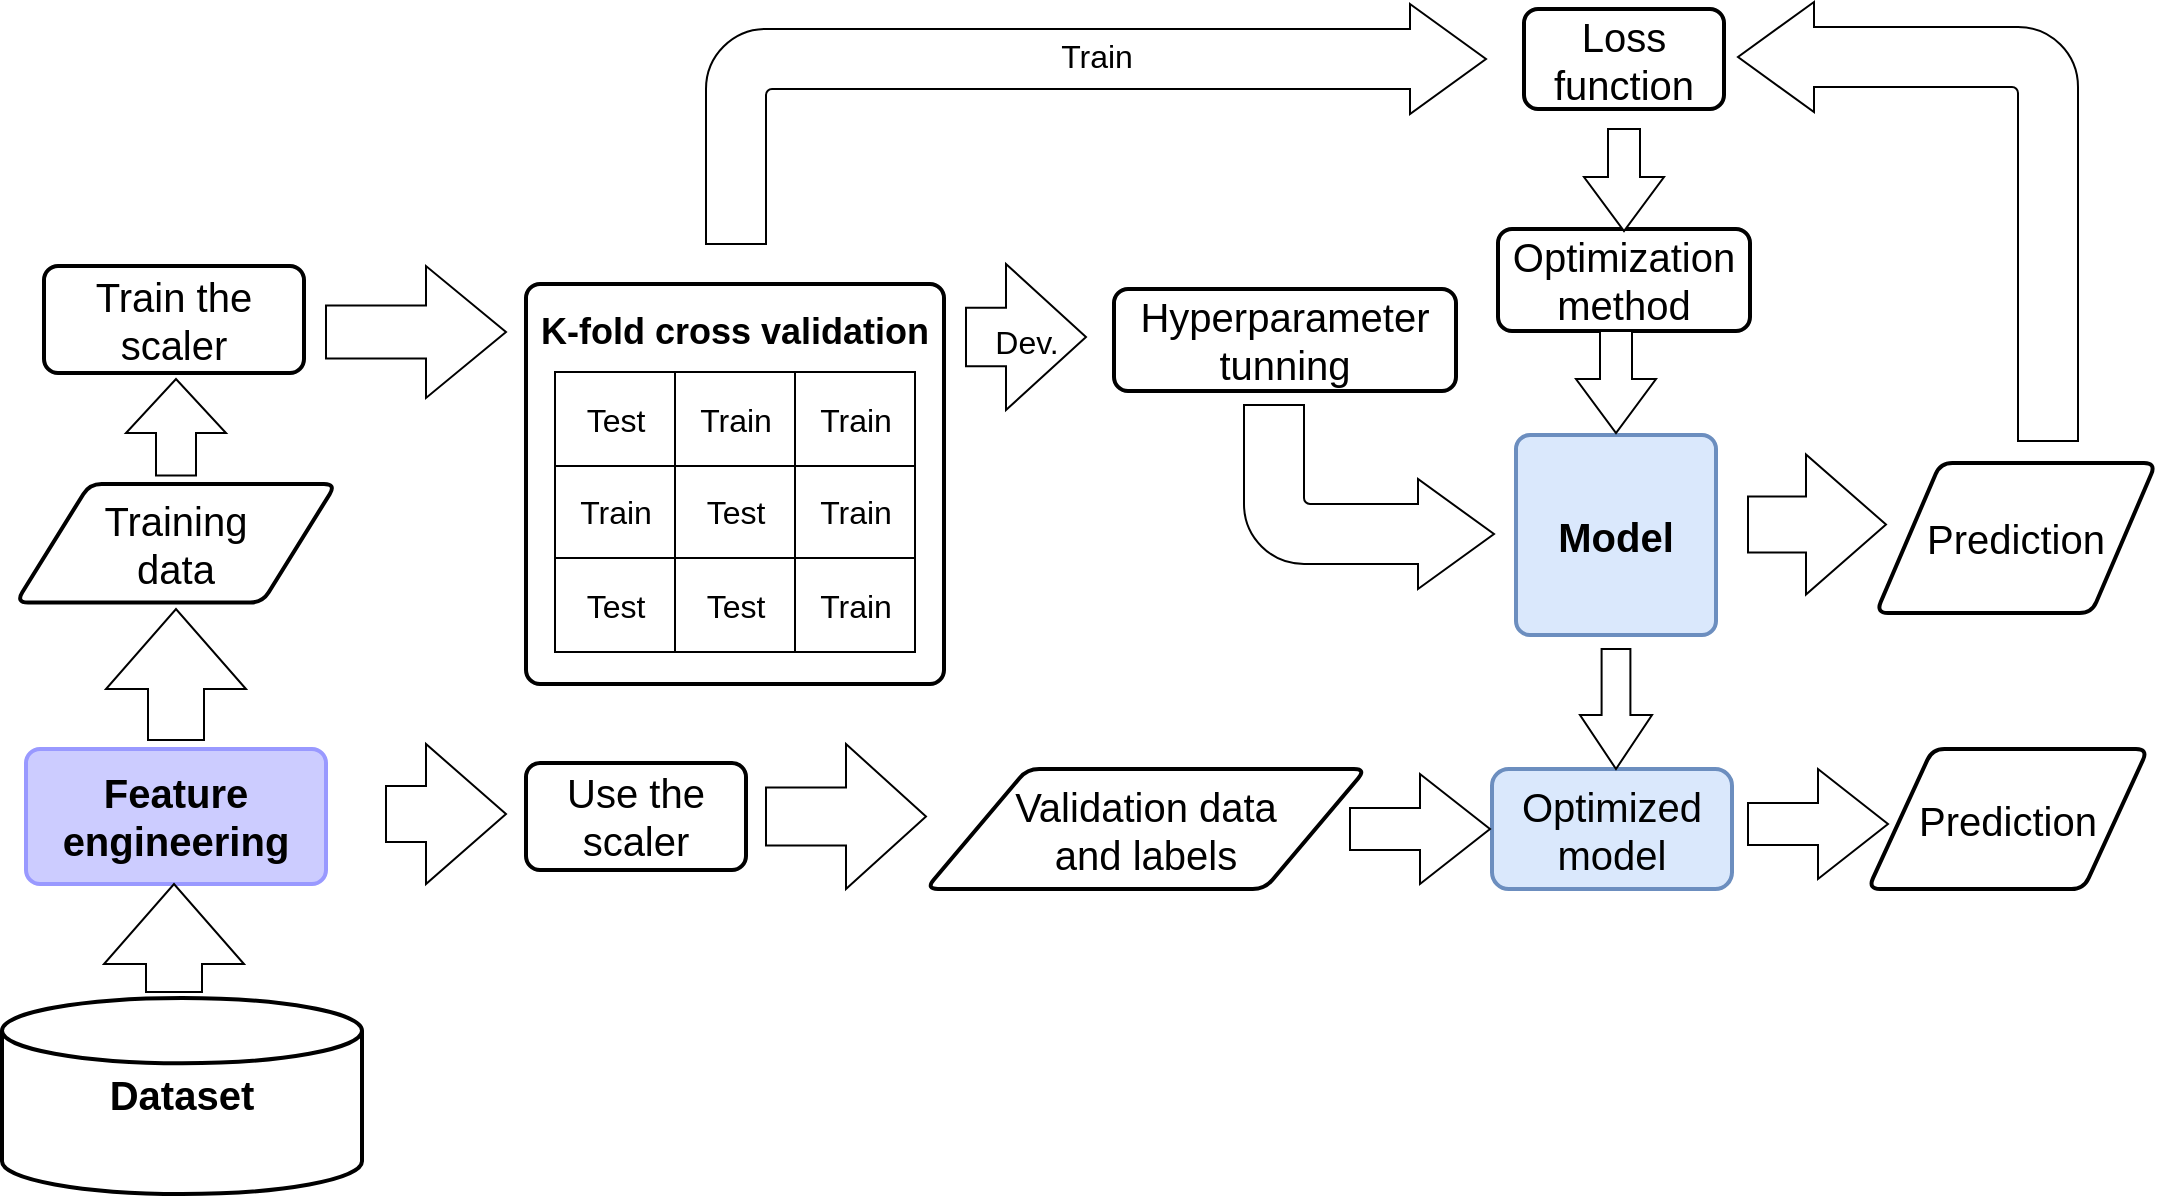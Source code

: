 <mxfile version="20.5.3" type="github">
  <diagram id="_b0k5pcz21TU8yLiXjsx" name="Página-1">
    <mxGraphModel dx="1240" dy="689" grid="1" gridSize="10" guides="1" tooltips="1" connect="1" arrows="1" fold="1" page="1" pageScale="1" pageWidth="1169" pageHeight="827" math="0" shadow="0">
      <root>
        <mxCell id="0" />
        <mxCell id="1" parent="0" />
        <mxCell id="OXoI7FWKHulJKsjl2YCH-42" value="&lt;b&gt;&lt;font style=&quot;font-size: 18px;&quot;&gt;K-fold cross validation&lt;br&gt;&lt;br&gt;&lt;br&gt;&lt;br&gt;&lt;br&gt;&lt;br&gt;&lt;br&gt;&lt;br&gt;&lt;/font&gt;&lt;/b&gt;" style="rounded=1;whiteSpace=wrap;html=1;absoluteArcSize=1;arcSize=14;strokeWidth=2;fontSize=16;" parent="1" vertex="1">
          <mxGeometry x="330" y="230" width="209" height="200" as="geometry" />
        </mxCell>
        <mxCell id="OXoI7FWKHulJKsjl2YCH-1" value="&lt;font style=&quot;font-size: 20px;&quot;&gt;&lt;b style=&quot;&quot;&gt;Model&lt;/b&gt;&lt;/font&gt;" style="rounded=1;whiteSpace=wrap;html=1;absoluteArcSize=1;arcSize=14;strokeWidth=2;fillColor=#dae8fc;strokeColor=#6c8ebf;" parent="1" vertex="1">
          <mxGeometry x="825" y="305.5" width="100" height="100" as="geometry" />
        </mxCell>
        <mxCell id="OXoI7FWKHulJKsjl2YCH-3" value="Training &lt;br&gt;data" style="shape=parallelogram;html=1;strokeWidth=2;perimeter=parallelogramPerimeter;whiteSpace=wrap;rounded=1;arcSize=12;size=0.23;fontSize=20;fontColor=#000000;" parent="1" vertex="1">
          <mxGeometry x="75" y="330" width="160" height="59.25" as="geometry" />
        </mxCell>
        <mxCell id="OXoI7FWKHulJKsjl2YCH-5" value="Loss function" style="rounded=1;whiteSpace=wrap;html=1;absoluteArcSize=1;arcSize=14;strokeWidth=2;fontSize=20;fontColor=#000000;" parent="1" vertex="1">
          <mxGeometry x="829" y="92.5" width="100" height="50" as="geometry" />
        </mxCell>
        <mxCell id="OXoI7FWKHulJKsjl2YCH-6" value="Optimization method" style="rounded=1;whiteSpace=wrap;html=1;absoluteArcSize=1;arcSize=14;strokeWidth=2;fontSize=20;fontColor=#000000;" parent="1" vertex="1">
          <mxGeometry x="816" y="202.5" width="126" height="51" as="geometry" />
        </mxCell>
        <mxCell id="OXoI7FWKHulJKsjl2YCH-7" value="" style="html=1;shadow=0;dashed=0;align=center;verticalAlign=middle;shape=mxgraph.arrows2.arrow;dy=0.6;dx=27;direction=south;notch=0;fontSize=20;fontColor=#000000;" parent="1" vertex="1">
          <mxGeometry x="855" y="253.5" width="40" height="51" as="geometry" />
        </mxCell>
        <mxCell id="OXoI7FWKHulJKsjl2YCH-8" value="" style="html=1;shadow=0;dashed=0;align=center;verticalAlign=middle;shape=mxgraph.arrows2.arrow;dy=0.6;dx=27;direction=south;notch=0;fontSize=20;fontColor=#000000;" parent="1" vertex="1">
          <mxGeometry x="859" y="152.5" width="40" height="51" as="geometry" />
        </mxCell>
        <mxCell id="OXoI7FWKHulJKsjl2YCH-9" value="" style="html=1;shadow=0;dashed=0;align=center;verticalAlign=middle;shape=mxgraph.arrows2.bendArrow;dy=15;dx=38;notch=0;arrowHead=55;rounded=1;fontSize=20;fontColor=#000000;rotation=90;direction=south;dropTarget=0;snapToPoint=0;portConstraint=none;flipH=1;" parent="1" vertex="1">
          <mxGeometry x="911.25" y="113.75" width="219.5" height="170" as="geometry" />
        </mxCell>
        <mxCell id="OXoI7FWKHulJKsjl2YCH-13" value="Prediction" style="shape=parallelogram;html=1;strokeWidth=2;perimeter=parallelogramPerimeter;whiteSpace=wrap;rounded=1;arcSize=12;size=0.23;fontSize=20;fontColor=#000000;" parent="1" vertex="1">
          <mxGeometry x="1005" y="319.5" width="140" height="75" as="geometry" />
        </mxCell>
        <mxCell id="OXoI7FWKHulJKsjl2YCH-14" value="Validation data &lt;br&gt;and labels" style="shape=parallelogram;html=1;strokeWidth=2;perimeter=parallelogramPerimeter;whiteSpace=wrap;rounded=1;arcSize=12;size=0.23;fontSize=20;fontColor=#000000;" parent="1" vertex="1">
          <mxGeometry x="530" y="472.5" width="220" height="60" as="geometry" />
        </mxCell>
        <mxCell id="OXoI7FWKHulJKsjl2YCH-15" value="&lt;span style=&quot;font-size: 20px;&quot;&gt;Optimized model&lt;/span&gt;" style="whiteSpace=wrap;html=1;fillColor=#dae8fc;strokeColor=#6c8ebf;rounded=1;arcSize=14;strokeWidth=2;" parent="1" vertex="1">
          <mxGeometry x="813" y="472.5" width="120" height="60" as="geometry" />
        </mxCell>
        <mxCell id="OXoI7FWKHulJKsjl2YCH-16" value="" style="html=1;shadow=0;dashed=0;align=center;verticalAlign=middle;shape=mxgraph.arrows2.arrow;dy=0.6;dx=27;direction=south;notch=0;fontSize=20;fontColor=#000000;" parent="1" vertex="1">
          <mxGeometry x="857" y="412.5" width="36" height="60" as="geometry" />
        </mxCell>
        <mxCell id="OXoI7FWKHulJKsjl2YCH-17" value="" style="html=1;shadow=0;dashed=0;align=center;verticalAlign=middle;shape=mxgraph.arrows2.arrow;dy=0.62;dx=35;notch=0;fontSize=20;fontColor=#000000;" parent="1" vertex="1">
          <mxGeometry x="742" y="475" width="70" height="55" as="geometry" />
        </mxCell>
        <mxCell id="OXoI7FWKHulJKsjl2YCH-18" value="" style="html=1;shadow=0;dashed=0;align=center;verticalAlign=middle;shape=mxgraph.arrows2.arrow;dy=0.62;dx=35;notch=0;fontSize=20;fontColor=#000000;" parent="1" vertex="1">
          <mxGeometry x="941" y="472.5" width="70" height="55" as="geometry" />
        </mxCell>
        <mxCell id="OXoI7FWKHulJKsjl2YCH-19" value="Prediction" style="shape=parallelogram;html=1;strokeWidth=2;perimeter=parallelogramPerimeter;whiteSpace=wrap;rounded=1;arcSize=12;size=0.23;fontSize=20;fontColor=#000000;" parent="1" vertex="1">
          <mxGeometry x="1001" y="462.5" width="140" height="70" as="geometry" />
        </mxCell>
        <mxCell id="OXoI7FWKHulJKsjl2YCH-27" value="Hyperparameter tunning" style="rounded=1;whiteSpace=wrap;html=1;absoluteArcSize=1;arcSize=14;strokeWidth=2;fontSize=20;fontColor=#000000;" parent="1" vertex="1">
          <mxGeometry x="624" y="232.5" width="171" height="51" as="geometry" />
        </mxCell>
        <mxCell id="OXoI7FWKHulJKsjl2YCH-29" value="" style="childLayout=tableLayout;recursiveResize=0;shadow=0;fillColor=none;" parent="1" vertex="1">
          <mxGeometry x="344.5" y="274" width="180" height="140" as="geometry" />
        </mxCell>
        <mxCell id="OXoI7FWKHulJKsjl2YCH-30" value="" style="shape=tableRow;horizontal=0;startSize=0;swimlaneHead=0;swimlaneBody=0;top=0;left=0;bottom=0;right=0;dropTarget=0;collapsible=0;recursiveResize=0;expand=0;fontStyle=0;fillColor=none;strokeColor=inherit;" parent="OXoI7FWKHulJKsjl2YCH-29" vertex="1">
          <mxGeometry width="180" height="47" as="geometry" />
        </mxCell>
        <mxCell id="OXoI7FWKHulJKsjl2YCH-31" value="&lt;font style=&quot;font-size: 16px;&quot;&gt;Test&lt;/font&gt;" style="connectable=0;recursiveResize=0;strokeColor=inherit;fillColor=none;align=center;whiteSpace=wrap;html=1;" parent="OXoI7FWKHulJKsjl2YCH-30" vertex="1">
          <mxGeometry width="60" height="47" as="geometry">
            <mxRectangle width="60" height="47" as="alternateBounds" />
          </mxGeometry>
        </mxCell>
        <mxCell id="OXoI7FWKHulJKsjl2YCH-32" value="&lt;font style=&quot;font-size: 16px;&quot;&gt;Train&lt;/font&gt;" style="connectable=0;recursiveResize=0;strokeColor=inherit;fillColor=none;align=center;whiteSpace=wrap;html=1;" parent="OXoI7FWKHulJKsjl2YCH-30" vertex="1">
          <mxGeometry x="60" width="60" height="47" as="geometry">
            <mxRectangle width="60" height="47" as="alternateBounds" />
          </mxGeometry>
        </mxCell>
        <mxCell id="OXoI7FWKHulJKsjl2YCH-33" value="&lt;font style=&quot;font-size: 16px;&quot;&gt;Train&lt;/font&gt;" style="connectable=0;recursiveResize=0;strokeColor=inherit;fillColor=none;align=center;whiteSpace=wrap;html=1;" parent="OXoI7FWKHulJKsjl2YCH-30" vertex="1">
          <mxGeometry x="120" width="60" height="47" as="geometry">
            <mxRectangle width="60" height="47" as="alternateBounds" />
          </mxGeometry>
        </mxCell>
        <mxCell id="OXoI7FWKHulJKsjl2YCH-34" style="shape=tableRow;horizontal=0;startSize=0;swimlaneHead=0;swimlaneBody=0;top=0;left=0;bottom=0;right=0;dropTarget=0;collapsible=0;recursiveResize=0;expand=0;fontStyle=0;fillColor=none;strokeColor=inherit;" parent="OXoI7FWKHulJKsjl2YCH-29" vertex="1">
          <mxGeometry y="47" width="180" height="46" as="geometry" />
        </mxCell>
        <mxCell id="OXoI7FWKHulJKsjl2YCH-35" value="&lt;font style=&quot;font-size: 16px;&quot;&gt;Train&lt;/font&gt;" style="connectable=0;recursiveResize=0;strokeColor=inherit;fillColor=none;align=center;whiteSpace=wrap;html=1;" parent="OXoI7FWKHulJKsjl2YCH-34" vertex="1">
          <mxGeometry width="60" height="46" as="geometry">
            <mxRectangle width="60" height="46" as="alternateBounds" />
          </mxGeometry>
        </mxCell>
        <mxCell id="OXoI7FWKHulJKsjl2YCH-36" value="&lt;font style=&quot;font-size: 16px;&quot;&gt;Test&lt;/font&gt;" style="connectable=0;recursiveResize=0;strokeColor=inherit;fillColor=none;align=center;whiteSpace=wrap;html=1;" parent="OXoI7FWKHulJKsjl2YCH-34" vertex="1">
          <mxGeometry x="60" width="60" height="46" as="geometry">
            <mxRectangle width="60" height="46" as="alternateBounds" />
          </mxGeometry>
        </mxCell>
        <mxCell id="OXoI7FWKHulJKsjl2YCH-37" value="&lt;font style=&quot;font-size: 16px;&quot;&gt;Train&lt;/font&gt;" style="connectable=0;recursiveResize=0;strokeColor=inherit;fillColor=none;align=center;whiteSpace=wrap;html=1;" parent="OXoI7FWKHulJKsjl2YCH-34" vertex="1">
          <mxGeometry x="120" width="60" height="46" as="geometry">
            <mxRectangle width="60" height="46" as="alternateBounds" />
          </mxGeometry>
        </mxCell>
        <mxCell id="OXoI7FWKHulJKsjl2YCH-38" style="shape=tableRow;horizontal=0;startSize=0;swimlaneHead=0;swimlaneBody=0;top=0;left=0;bottom=0;right=0;dropTarget=0;collapsible=0;recursiveResize=0;expand=0;fontStyle=0;fillColor=none;strokeColor=inherit;" parent="OXoI7FWKHulJKsjl2YCH-29" vertex="1">
          <mxGeometry y="93" width="180" height="47" as="geometry" />
        </mxCell>
        <mxCell id="OXoI7FWKHulJKsjl2YCH-39" value="&lt;font style=&quot;font-size: 16px;&quot;&gt;Test&lt;/font&gt;" style="connectable=0;recursiveResize=0;strokeColor=inherit;fillColor=none;align=center;whiteSpace=wrap;html=1;" parent="OXoI7FWKHulJKsjl2YCH-38" vertex="1">
          <mxGeometry width="60" height="47" as="geometry">
            <mxRectangle width="60" height="47" as="alternateBounds" />
          </mxGeometry>
        </mxCell>
        <mxCell id="OXoI7FWKHulJKsjl2YCH-40" value="&lt;font style=&quot;font-size: 16px;&quot;&gt;Test&lt;/font&gt;" style="connectable=0;recursiveResize=0;strokeColor=inherit;fillColor=none;align=center;whiteSpace=wrap;html=1;" parent="OXoI7FWKHulJKsjl2YCH-38" vertex="1">
          <mxGeometry x="60" width="60" height="47" as="geometry">
            <mxRectangle width="60" height="47" as="alternateBounds" />
          </mxGeometry>
        </mxCell>
        <mxCell id="OXoI7FWKHulJKsjl2YCH-41" value="&lt;font style=&quot;font-size: 16px;&quot;&gt;Train&lt;/font&gt;" style="connectable=0;recursiveResize=0;strokeColor=inherit;fillColor=none;align=center;whiteSpace=wrap;html=1;" parent="OXoI7FWKHulJKsjl2YCH-38" vertex="1">
          <mxGeometry x="120" width="60" height="47" as="geometry">
            <mxRectangle width="60" height="47" as="alternateBounds" />
          </mxGeometry>
        </mxCell>
        <mxCell id="OXoI7FWKHulJKsjl2YCH-45" value="&lt;b&gt;&lt;font style=&quot;font-size: 20px;&quot;&gt;Dataset&lt;/font&gt;&lt;/b&gt;" style="strokeWidth=2;html=1;shape=mxgraph.flowchart.database;whiteSpace=wrap;fontSize=18;" parent="1" vertex="1">
          <mxGeometry x="68" y="587" width="180" height="98" as="geometry" />
        </mxCell>
        <mxCell id="OXoI7FWKHulJKsjl2YCH-53" value="" style="html=1;shadow=0;dashed=0;align=center;verticalAlign=middle;shape=mxgraph.arrows2.bendArrow;dy=15;dx=38;notch=0;arrowHead=55;rounded=1;fontSize=20;flipH=0;flipV=1;" parent="1" vertex="1">
          <mxGeometry x="689" y="290.5" width="125" height="92" as="geometry" />
        </mxCell>
        <mxCell id="OXoI7FWKHulJKsjl2YCH-55" value="" style="html=1;shadow=0;dashed=0;align=center;verticalAlign=middle;shape=mxgraph.arrows2.arrow;dy=0.6;dx=40;direction=north;notch=0;fontSize=20;" parent="1" vertex="1">
          <mxGeometry x="120" y="392.5" width="70" height="65.5" as="geometry" />
        </mxCell>
        <mxCell id="OXoI7FWKHulJKsjl2YCH-56" value="" style="html=1;shadow=0;dashed=0;align=center;verticalAlign=middle;shape=mxgraph.arrows2.arrow;dy=0.6;dx=40;notch=0;fontSize=20;" parent="1" vertex="1">
          <mxGeometry x="450" y="460" width="80" height="72.5" as="geometry" />
        </mxCell>
        <mxCell id="OXoI7FWKHulJKsjl2YCH-57" value="Train the scaler" style="rounded=1;whiteSpace=wrap;html=1;absoluteArcSize=1;arcSize=14;strokeWidth=2;fontSize=20;" parent="1" vertex="1">
          <mxGeometry x="89" y="221" width="130" height="53.5" as="geometry" />
        </mxCell>
        <mxCell id="OXoI7FWKHulJKsjl2YCH-58" value="" style="html=1;shadow=0;dashed=0;align=center;verticalAlign=middle;shape=mxgraph.arrows2.arrow;dy=0.6;dx=27;direction=south;notch=0;fontSize=20;fontColor=#000000;rotation=-180;" parent="1" vertex="1">
          <mxGeometry x="130" y="277.5" width="50" height="48.25" as="geometry" />
        </mxCell>
        <mxCell id="OXoI7FWKHulJKsjl2YCH-59" value="" style="html=1;shadow=0;dashed=0;align=center;verticalAlign=middle;shape=mxgraph.arrows2.arrow;dy=0.6;dx=40;notch=0;fontSize=20;" parent="1" vertex="1">
          <mxGeometry x="230" y="221" width="90" height="66" as="geometry" />
        </mxCell>
        <mxCell id="OXoI7FWKHulJKsjl2YCH-61" value="Use the scaler" style="rounded=1;whiteSpace=wrap;html=1;absoluteArcSize=1;arcSize=14;strokeWidth=2;fontSize=20;" parent="1" vertex="1">
          <mxGeometry x="330" y="469.5" width="110" height="53.5" as="geometry" />
        </mxCell>
        <mxCell id="OXoI7FWKHulJKsjl2YCH-62" value="" style="html=1;shadow=0;dashed=0;align=center;verticalAlign=middle;shape=mxgraph.arrows2.arrow;dy=0.6;dx=40;notch=0;fontSize=20;" parent="1" vertex="1">
          <mxGeometry x="260" y="460" width="60" height="70" as="geometry" />
        </mxCell>
        <mxCell id="463bOfzC84vnyIvsKa7U-2" value="&lt;font style=&quot;font-size: 20px;&quot;&gt;&lt;b style=&quot;&quot;&gt;Feature engineering&lt;/b&gt;&lt;/font&gt;" style="rounded=1;whiteSpace=wrap;html=1;absoluteArcSize=1;arcSize=14;strokeWidth=2;fillColor=#CCCCFF;strokeColor=#9999FF;" parent="1" vertex="1">
          <mxGeometry x="80" y="462.5" width="150" height="67.5" as="geometry" />
        </mxCell>
        <mxCell id="463bOfzC84vnyIvsKa7U-5" value="" style="html=1;shadow=0;dashed=0;align=center;verticalAlign=middle;shape=mxgraph.arrows2.arrow;dy=0.6;dx=40;direction=north;notch=0;fontSize=20;" parent="1" vertex="1">
          <mxGeometry x="119" y="530" width="70" height="54" as="geometry" />
        </mxCell>
        <mxCell id="FQRkyqGwiRKNuV5WC54C-1" value="&lt;font style=&quot;font-size: 16px;&quot;&gt;Train&lt;br&gt;&lt;br&gt;&lt;br&gt;&lt;br&gt;&lt;/font&gt;" style="html=1;shadow=0;dashed=0;align=center;verticalAlign=middle;shape=mxgraph.arrows2.bendArrow;dy=15;dx=38;notch=0;arrowHead=55;rounded=1;fontSize=20;" vertex="1" parent="1">
          <mxGeometry x="420" y="90" width="390" height="120" as="geometry" />
        </mxCell>
        <mxCell id="FQRkyqGwiRKNuV5WC54C-2" value="&lt;font style=&quot;font-size: 16px;&quot;&gt;&lt;font style=&quot;font-size: 16px;&quot;&gt;Dev&lt;/font&gt;.&lt;/font&gt;" style="html=1;shadow=0;dashed=0;align=center;verticalAlign=middle;shape=mxgraph.arrows2.arrow;dy=0.6;dx=40;notch=0;fontSize=20;" vertex="1" parent="1">
          <mxGeometry x="550" y="220" width="60" height="73" as="geometry" />
        </mxCell>
        <mxCell id="FQRkyqGwiRKNuV5WC54C-3" value="" style="html=1;shadow=0;dashed=0;align=center;verticalAlign=middle;shape=mxgraph.arrows2.arrow;dy=0.6;dx=40;notch=0;fontSize=16;" vertex="1" parent="1">
          <mxGeometry x="941" y="315.25" width="69" height="70" as="geometry" />
        </mxCell>
      </root>
    </mxGraphModel>
  </diagram>
</mxfile>
